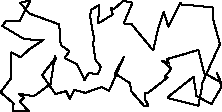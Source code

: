 unitsize(0.001cm);
// 24627.5
draw((2995,264)--(3062,329));
draw((3062,329)--(3452,637));
draw((3452,637)--(3503,301));
draw((3503,301)--(3766,154));
draw((3766,154)--(3946,459));
draw((3946,459)--(3868,697));
draw((3868,697)--(3935,540));
draw((3935,540)--(3642,699));
draw((3642,699)--(3535,1112));
draw((3535,1112)--(3332,1049));
draw((3332,1049)--(2982,949));
draw((2982,949)--(3023,871));
draw((3023,871)--(2901,920));
draw((2901,920)--(3060,781));
draw((3060,781)--(2944,632));
draw((2944,632)--(2993,624));
draw((2993,624)--(2658,360));
draw((2658,360)--(2597,349));
draw((2597,349)--(2592,248));
draw((2592,248)--(2656,128));
draw((2656,128)--(2581,121));
draw((2581,121)--(2347,388));
draw((2347,388)--(2334,523));
draw((2334,523)--(2067,694));
draw((2067,694)--(2223,990));
draw((2223,990)--(1962,389));
draw((1962,389)--(1828,456));
draw((1828,456)--(1541,354));
draw((1541,354)--(1346,408));
draw((1346,408)--(1272,246));
draw((1272,246)--(1203,385));
draw((1203,385)--(1017,333));
draw((1017,333)--(781,670));
draw((781,670)--(997,942));
draw((997,942)--(1009,1001));
draw((1009,1001)--(1021,962));
draw((1021,962)--(981,848));
draw((981,848)--(931,512));
draw((931,512)--(634,294));
draw((634,294)--(366,339));
draw((366,339)--(460,267));
draw((460,267)--(387,199));
draw((387,199)--(547,25));
draw((547,25)--(264,36));
draw((264,36)--(278,165));
draw((278,165)--(202,233));
draw((202,233)--(47,363));
draw((47,363)--(240,619));
draw((240,619)--(235,1059));
draw((235,1059)--(241,1069));
draw((241,1069)--(401,980));
draw((401,980)--(555,1121));
draw((555,1121)--(811,1295));
draw((811,1295)--(778,1282));
draw((778,1282)--(464,1302));
draw((464,1302)--(80,1533));
draw((80,1533)--(149,1629));
draw((149,1629)--(386,1616));
draw((386,1616)--(571,1982));
draw((571,1982)--(394,1944));
draw((394,1944)--(555,1753));
draw((555,1753)--(1082,1561));
draw((1082,1561)--(1109,1196));
draw((1109,1196)--(1264,1090));
draw((1264,1090)--(1179,969));
draw((1179,969)--(1393,859));
draw((1393,859)--(1529,581));
draw((1529,581)--(1604,706));
draw((1604,706)--(1766,678));
draw((1766,678)--(1766,692));
draw((1766,692)--(1819,814));
draw((1819,814)--(1725,927));
draw((1725,927)--(1677,1238));
draw((1677,1238)--(1699,1294));
draw((1699,1294)--(1623,1723));
draw((1623,1723)--(1632,1742));
draw((1632,1742)--(1646,1817));
draw((1646,1817)--(1787,1902));
draw((1787,1902)--(1768,1578));
draw((1768,1578)--(2028,1736));
draw((2028,1736)--(1994,1852));
draw((1994,1852)--(2050,1833));
draw((2050,1833)--(2214,1977));
draw((2214,1977)--(2374,1944));
draw((2374,1944)--(2221,1578));
draw((2221,1578)--(2356,1568));
draw((2356,1568)--(2740,1101));
draw((2740,1101)--(2834,1512));
draw((2834,1512)--(2927,1777));
draw((2927,1777)--(3007,1524));
draw((3007,1524)--(3220,1945));
draw((3220,1945)--(3248,1906));
draw((3248,1906)--(3373,1902));
draw((3373,1902)--(3786,1862));
draw((3786,1862)--(3805,1619));
draw((3805,1619)--(3918,1217));
draw((3918,1217)--(3599,514));
draw((3599,514)--(3600,459));
draw((3600,459)--(3538,125));
draw((3538,125)--(2995,264));
